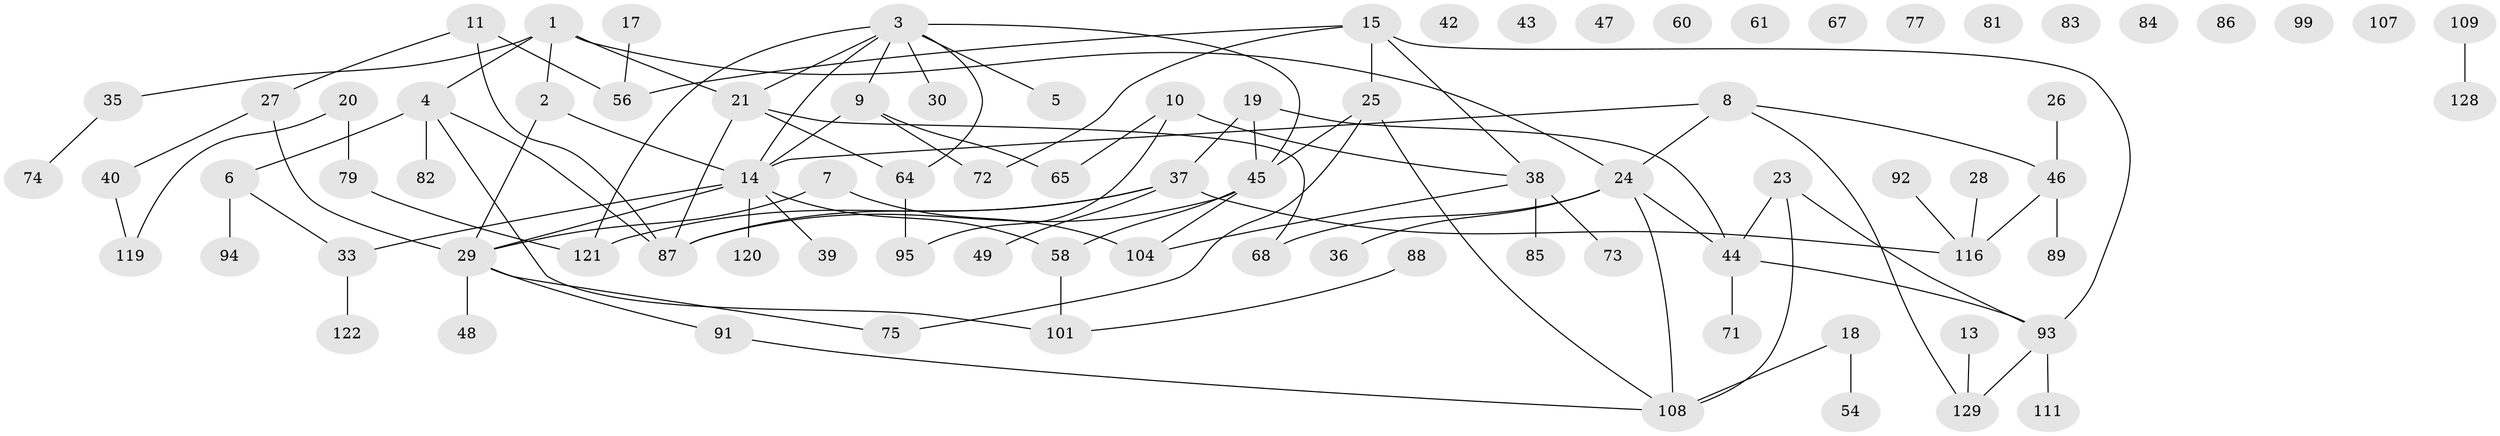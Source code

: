 // Generated by graph-tools (version 1.1) at 2025/23/03/03/25 07:23:27]
// undirected, 86 vertices, 101 edges
graph export_dot {
graph [start="1"]
  node [color=gray90,style=filled];
  1 [super="+102"];
  2;
  3 [super="+53"];
  4 [super="+12"];
  5 [super="+76"];
  6 [super="+16"];
  7;
  8 [super="+50"];
  9 [super="+52"];
  10 [super="+66"];
  11 [super="+126"];
  13 [super="+130"];
  14 [super="+63"];
  15 [super="+51"];
  17 [super="+22"];
  18 [super="+113"];
  19 [super="+34"];
  20 [super="+31"];
  21 [super="+90"];
  23 [super="+32"];
  24 [super="+59"];
  25;
  26;
  27;
  28;
  29 [super="+80"];
  30 [super="+78"];
  33 [super="+41"];
  35;
  36 [super="+114"];
  37 [super="+118"];
  38 [super="+97"];
  39 [super="+70"];
  40 [super="+105"];
  42;
  43;
  44 [super="+55"];
  45 [super="+117"];
  46 [super="+115"];
  47;
  48 [super="+62"];
  49;
  54;
  56 [super="+57"];
  58 [super="+100"];
  60;
  61;
  64 [super="+110"];
  65 [super="+69"];
  67;
  68 [super="+96"];
  71;
  72 [super="+103"];
  73;
  74;
  75;
  77;
  79;
  81;
  82;
  83;
  84;
  85;
  86;
  87 [super="+125"];
  88;
  89;
  91 [super="+106"];
  92;
  93 [super="+127"];
  94 [super="+98"];
  95;
  99;
  101 [super="+124"];
  104;
  107;
  108;
  109 [super="+112"];
  111;
  116 [super="+123"];
  119;
  120;
  121;
  122;
  128;
  129;
  1 -- 2;
  1 -- 35;
  1 -- 4;
  1 -- 21 [weight=2];
  1 -- 24;
  2 -- 14;
  2 -- 29;
  3 -- 9;
  3 -- 14;
  3 -- 64;
  3 -- 21;
  3 -- 121;
  3 -- 45;
  3 -- 5;
  3 -- 30;
  4 -- 82;
  4 -- 87;
  4 -- 6;
  4 -- 101;
  6 -- 33;
  6 -- 94;
  7 -- 104;
  7 -- 29;
  8 -- 46;
  8 -- 14;
  8 -- 129;
  8 -- 24;
  9 -- 65;
  9 -- 14 [weight=2];
  9 -- 72;
  10 -- 65;
  10 -- 38;
  10 -- 95;
  11 -- 27;
  11 -- 87;
  11 -- 56;
  13 -- 129;
  14 -- 29;
  14 -- 120;
  14 -- 58;
  14 -- 39;
  14 -- 33;
  15 -- 25;
  15 -- 93;
  15 -- 56;
  15 -- 38;
  15 -- 72;
  17 -- 56;
  18 -- 54;
  18 -- 108;
  19 -- 45 [weight=2];
  19 -- 37;
  19 -- 44;
  20 -- 119;
  20 -- 79;
  21 -- 64;
  21 -- 87;
  21 -- 68;
  23 -- 108;
  23 -- 44;
  23 -- 93;
  24 -- 44;
  24 -- 68;
  24 -- 36;
  24 -- 108;
  25 -- 45;
  25 -- 75;
  25 -- 108;
  26 -- 46;
  27 -- 29;
  27 -- 40;
  28 -- 116;
  29 -- 48;
  29 -- 75;
  29 -- 91;
  33 -- 122;
  35 -- 74;
  37 -- 49;
  37 -- 116;
  37 -- 121;
  37 -- 87;
  38 -- 85;
  38 -- 104;
  38 -- 73;
  40 -- 119;
  44 -- 71;
  44 -- 93;
  45 -- 58;
  45 -- 104;
  45 -- 87;
  46 -- 89;
  46 -- 116;
  58 -- 101;
  64 -- 95;
  79 -- 121;
  88 -- 101;
  91 -- 108;
  92 -- 116;
  93 -- 111;
  93 -- 129;
  109 -- 128;
}
